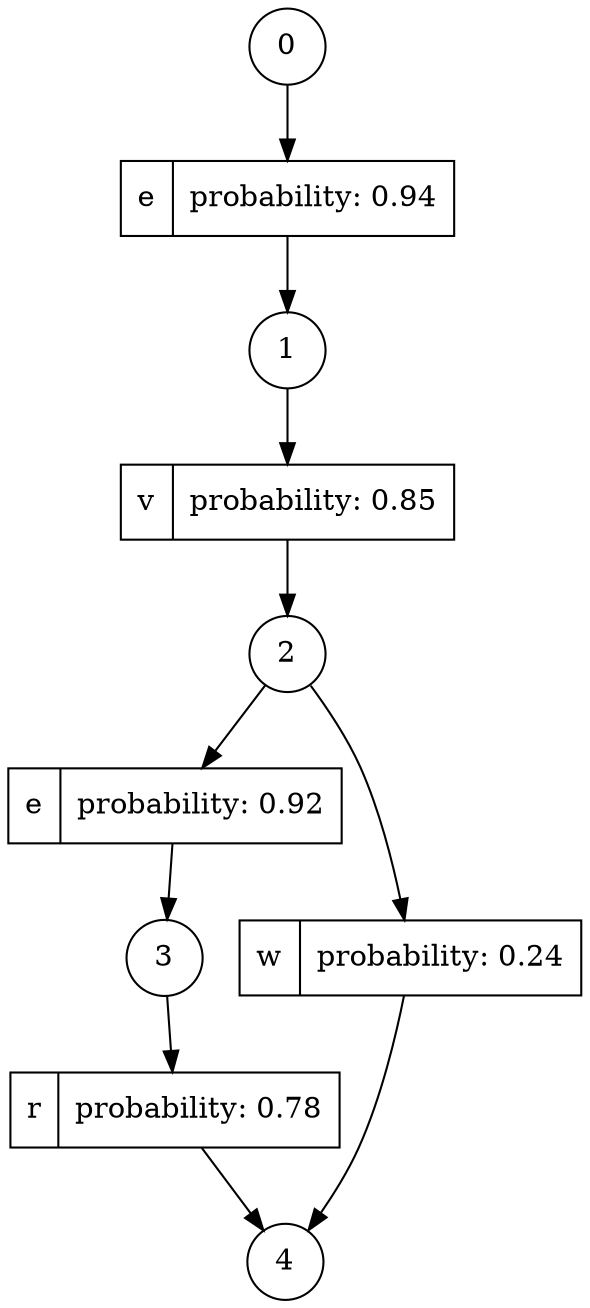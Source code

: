 digraph G {
  ordering=out; 
  node_0 [label="0", shape=circle, height=0.1, width=0.1];
  edge_0 [label="e | probability:\ 0.94\l", shape=record]; 
  node_0 -> edge_0; 
  edge_0 -> node_1; 
  node_1 [label="1", shape=circle, height=0.1, width=0.1]; 
  edge_1 [label="v | probability:\ 0.85\l", shape=record]; 
  node_1 -> edge_1; 
  edge_1 -> node_2; 
  node_2 [label="2", shape=circle, height=0.1, width=0.1]; 
  edge_2 [label="e | probability:\ 0.92\l", shape=record]; 
  node_2 -> edge_2; 
  edge_2 -> node_3; 
  edge_3 [label="w | probability:\ 0.24\l", shape=record]; 
  node_2 -> edge_3; 
  edge_3 -> node_4; 
  node_3 [label="3", shape=circle, height=0.1, width=0.1]; 
  edge_4 [label="r | probability:\ 0.78\l", shape=record]; 
  node_3 -> edge_4; 
  edge_4 -> node_4; 
  node_4 [label="4", shape=circle, height=0.1, width=0.1];
}
